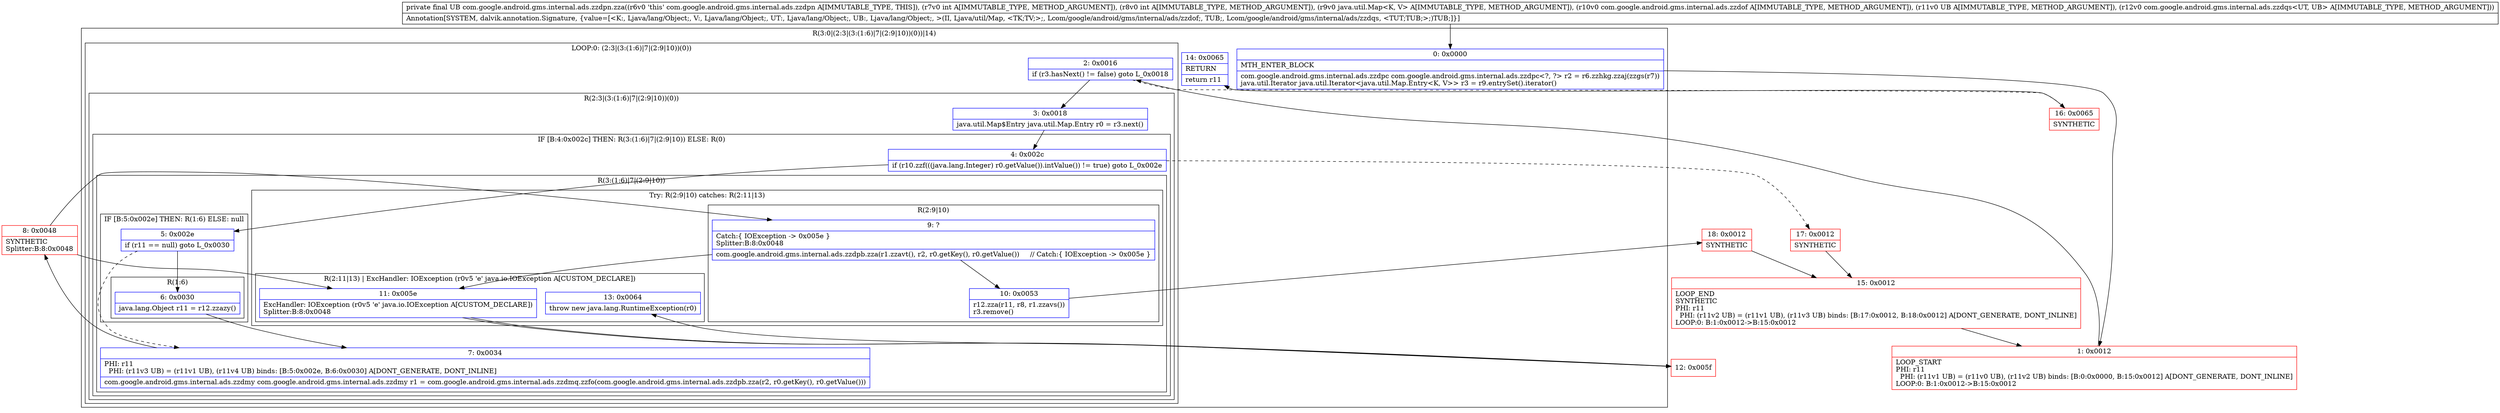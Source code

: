 digraph "CFG forcom.google.android.gms.internal.ads.zzdpn.zza(IILjava\/util\/Map;Lcom\/google\/android\/gms\/internal\/ads\/zzdof;Ljava\/lang\/Object;Lcom\/google\/android\/gms\/internal\/ads\/zzdqs;)Ljava\/lang\/Object;" {
subgraph cluster_Region_1326294702 {
label = "R(3:0|(2:3|(3:(1:6)|7|(2:9|10))(0))|14)";
node [shape=record,color=blue];
Node_0 [shape=record,label="{0\:\ 0x0000|MTH_ENTER_BLOCK\l|com.google.android.gms.internal.ads.zzdpc com.google.android.gms.internal.ads.zzdpc\<?, ?\> r2 = r6.zzhkg.zzaj(zzgs(r7))\ljava.util.Iterator java.util.Iterator\<java.util.Map.Entry\<K, V\>\> r3 = r9.entrySet().iterator()\l}"];
subgraph cluster_LoopRegion_734587942 {
label = "LOOP:0: (2:3|(3:(1:6)|7|(2:9|10))(0))";
node [shape=record,color=blue];
Node_2 [shape=record,label="{2\:\ 0x0016|if (r3.hasNext() != false) goto L_0x0018\l}"];
subgraph cluster_Region_156374823 {
label = "R(2:3|(3:(1:6)|7|(2:9|10))(0))";
node [shape=record,color=blue];
Node_3 [shape=record,label="{3\:\ 0x0018|java.util.Map$Entry java.util.Map.Entry r0 = r3.next()\l}"];
subgraph cluster_IfRegion_1982605828 {
label = "IF [B:4:0x002c] THEN: R(3:(1:6)|7|(2:9|10)) ELSE: R(0)";
node [shape=record,color=blue];
Node_4 [shape=record,label="{4\:\ 0x002c|if (r10.zzf(((java.lang.Integer) r0.getValue()).intValue()) != true) goto L_0x002e\l}"];
subgraph cluster_Region_527179188 {
label = "R(3:(1:6)|7|(2:9|10))";
node [shape=record,color=blue];
subgraph cluster_IfRegion_1360221149 {
label = "IF [B:5:0x002e] THEN: R(1:6) ELSE: null";
node [shape=record,color=blue];
Node_5 [shape=record,label="{5\:\ 0x002e|if (r11 == null) goto L_0x0030\l}"];
subgraph cluster_Region_1798043304 {
label = "R(1:6)";
node [shape=record,color=blue];
Node_6 [shape=record,label="{6\:\ 0x0030|java.lang.Object r11 = r12.zzazy()\l}"];
}
}
Node_7 [shape=record,label="{7\:\ 0x0034|PHI: r11 \l  PHI: (r11v3 UB) = (r11v1 UB), (r11v4 UB) binds: [B:5:0x002e, B:6:0x0030] A[DONT_GENERATE, DONT_INLINE]\l|com.google.android.gms.internal.ads.zzdmy com.google.android.gms.internal.ads.zzdmy r1 = com.google.android.gms.internal.ads.zzdmq.zzfo(com.google.android.gms.internal.ads.zzdpb.zza(r2, r0.getKey(), r0.getValue()))\l}"];
subgraph cluster_TryCatchRegion_1442992422 {
label = "Try: R(2:9|10) catches: R(2:11|13)";
node [shape=record,color=blue];
subgraph cluster_Region_1471410907 {
label = "R(2:9|10)";
node [shape=record,color=blue];
Node_9 [shape=record,label="{9\:\ ?|Catch:\{ IOException \-\> 0x005e \}\lSplitter:B:8:0x0048\l|com.google.android.gms.internal.ads.zzdpb.zza(r1.zzavt(), r2, r0.getKey(), r0.getValue())     \/\/ Catch:\{ IOException \-\> 0x005e \}\l}"];
Node_10 [shape=record,label="{10\:\ 0x0053|r12.zza(r11, r8, r1.zzavs())\lr3.remove()\l}"];
}
subgraph cluster_Region_2072585047 {
label = "R(2:11|13) | ExcHandler: IOException (r0v5 'e' java.io.IOException A[CUSTOM_DECLARE])\l";
node [shape=record,color=blue];
Node_11 [shape=record,label="{11\:\ 0x005e|ExcHandler: IOException (r0v5 'e' java.io.IOException A[CUSTOM_DECLARE])\lSplitter:B:8:0x0048\l}"];
Node_13 [shape=record,label="{13\:\ 0x0064|throw new java.lang.RuntimeException(r0)\l}"];
}
}
}
subgraph cluster_Region_810486336 {
label = "R(0)";
node [shape=record,color=blue];
}
}
}
}
Node_14 [shape=record,label="{14\:\ 0x0065|RETURN\l|return r11\l}"];
}
subgraph cluster_Region_2072585047 {
label = "R(2:11|13) | ExcHandler: IOException (r0v5 'e' java.io.IOException A[CUSTOM_DECLARE])\l";
node [shape=record,color=blue];
Node_11 [shape=record,label="{11\:\ 0x005e|ExcHandler: IOException (r0v5 'e' java.io.IOException A[CUSTOM_DECLARE])\lSplitter:B:8:0x0048\l}"];
Node_13 [shape=record,label="{13\:\ 0x0064|throw new java.lang.RuntimeException(r0)\l}"];
}
Node_1 [shape=record,color=red,label="{1\:\ 0x0012|LOOP_START\lPHI: r11 \l  PHI: (r11v1 UB) = (r11v0 UB), (r11v2 UB) binds: [B:0:0x0000, B:15:0x0012] A[DONT_GENERATE, DONT_INLINE]\lLOOP:0: B:1:0x0012\-\>B:15:0x0012\l}"];
Node_8 [shape=record,color=red,label="{8\:\ 0x0048|SYNTHETIC\lSplitter:B:8:0x0048\l}"];
Node_12 [shape=record,color=red,label="{12\:\ 0x005f}"];
Node_15 [shape=record,color=red,label="{15\:\ 0x0012|LOOP_END\lSYNTHETIC\lPHI: r11 \l  PHI: (r11v2 UB) = (r11v1 UB), (r11v3 UB) binds: [B:17:0x0012, B:18:0x0012] A[DONT_GENERATE, DONT_INLINE]\lLOOP:0: B:1:0x0012\-\>B:15:0x0012\l}"];
Node_16 [shape=record,color=red,label="{16\:\ 0x0065|SYNTHETIC\l}"];
Node_17 [shape=record,color=red,label="{17\:\ 0x0012|SYNTHETIC\l}"];
Node_18 [shape=record,color=red,label="{18\:\ 0x0012|SYNTHETIC\l}"];
MethodNode[shape=record,label="{private final UB com.google.android.gms.internal.ads.zzdpn.zza((r6v0 'this' com.google.android.gms.internal.ads.zzdpn A[IMMUTABLE_TYPE, THIS]), (r7v0 int A[IMMUTABLE_TYPE, METHOD_ARGUMENT]), (r8v0 int A[IMMUTABLE_TYPE, METHOD_ARGUMENT]), (r9v0 java.util.Map\<K, V\> A[IMMUTABLE_TYPE, METHOD_ARGUMENT]), (r10v0 com.google.android.gms.internal.ads.zzdof A[IMMUTABLE_TYPE, METHOD_ARGUMENT]), (r11v0 UB A[IMMUTABLE_TYPE, METHOD_ARGUMENT]), (r12v0 com.google.android.gms.internal.ads.zzdqs\<UT, UB\> A[IMMUTABLE_TYPE, METHOD_ARGUMENT]))  | Annotation[SYSTEM, dalvik.annotation.Signature, \{value=[\<K:, Ljava\/lang\/Object;, V:, Ljava\/lang\/Object;, UT:, Ljava\/lang\/Object;, UB:, Ljava\/lang\/Object;, \>(II, Ljava\/util\/Map, \<TK;TV;\>;, Lcom\/google\/android\/gms\/internal\/ads\/zzdof;, TUB;, Lcom\/google\/android\/gms\/internal\/ads\/zzdqs, \<TUT;TUB;\>;)TUB;]\}]\l}"];
MethodNode -> Node_0;
Node_0 -> Node_1;
Node_2 -> Node_3;
Node_2 -> Node_16[style=dashed];
Node_3 -> Node_4;
Node_4 -> Node_5;
Node_4 -> Node_17[style=dashed];
Node_5 -> Node_6;
Node_5 -> Node_7[style=dashed];
Node_6 -> Node_7;
Node_7 -> Node_8;
Node_9 -> Node_10;
Node_9 -> Node_11;
Node_10 -> Node_18;
Node_11 -> Node_12;
Node_11 -> Node_12;
Node_1 -> Node_2;
Node_8 -> Node_9;
Node_8 -> Node_11;
Node_12 -> Node_13;
Node_15 -> Node_1;
Node_16 -> Node_14;
Node_17 -> Node_15;
Node_18 -> Node_15;
}

